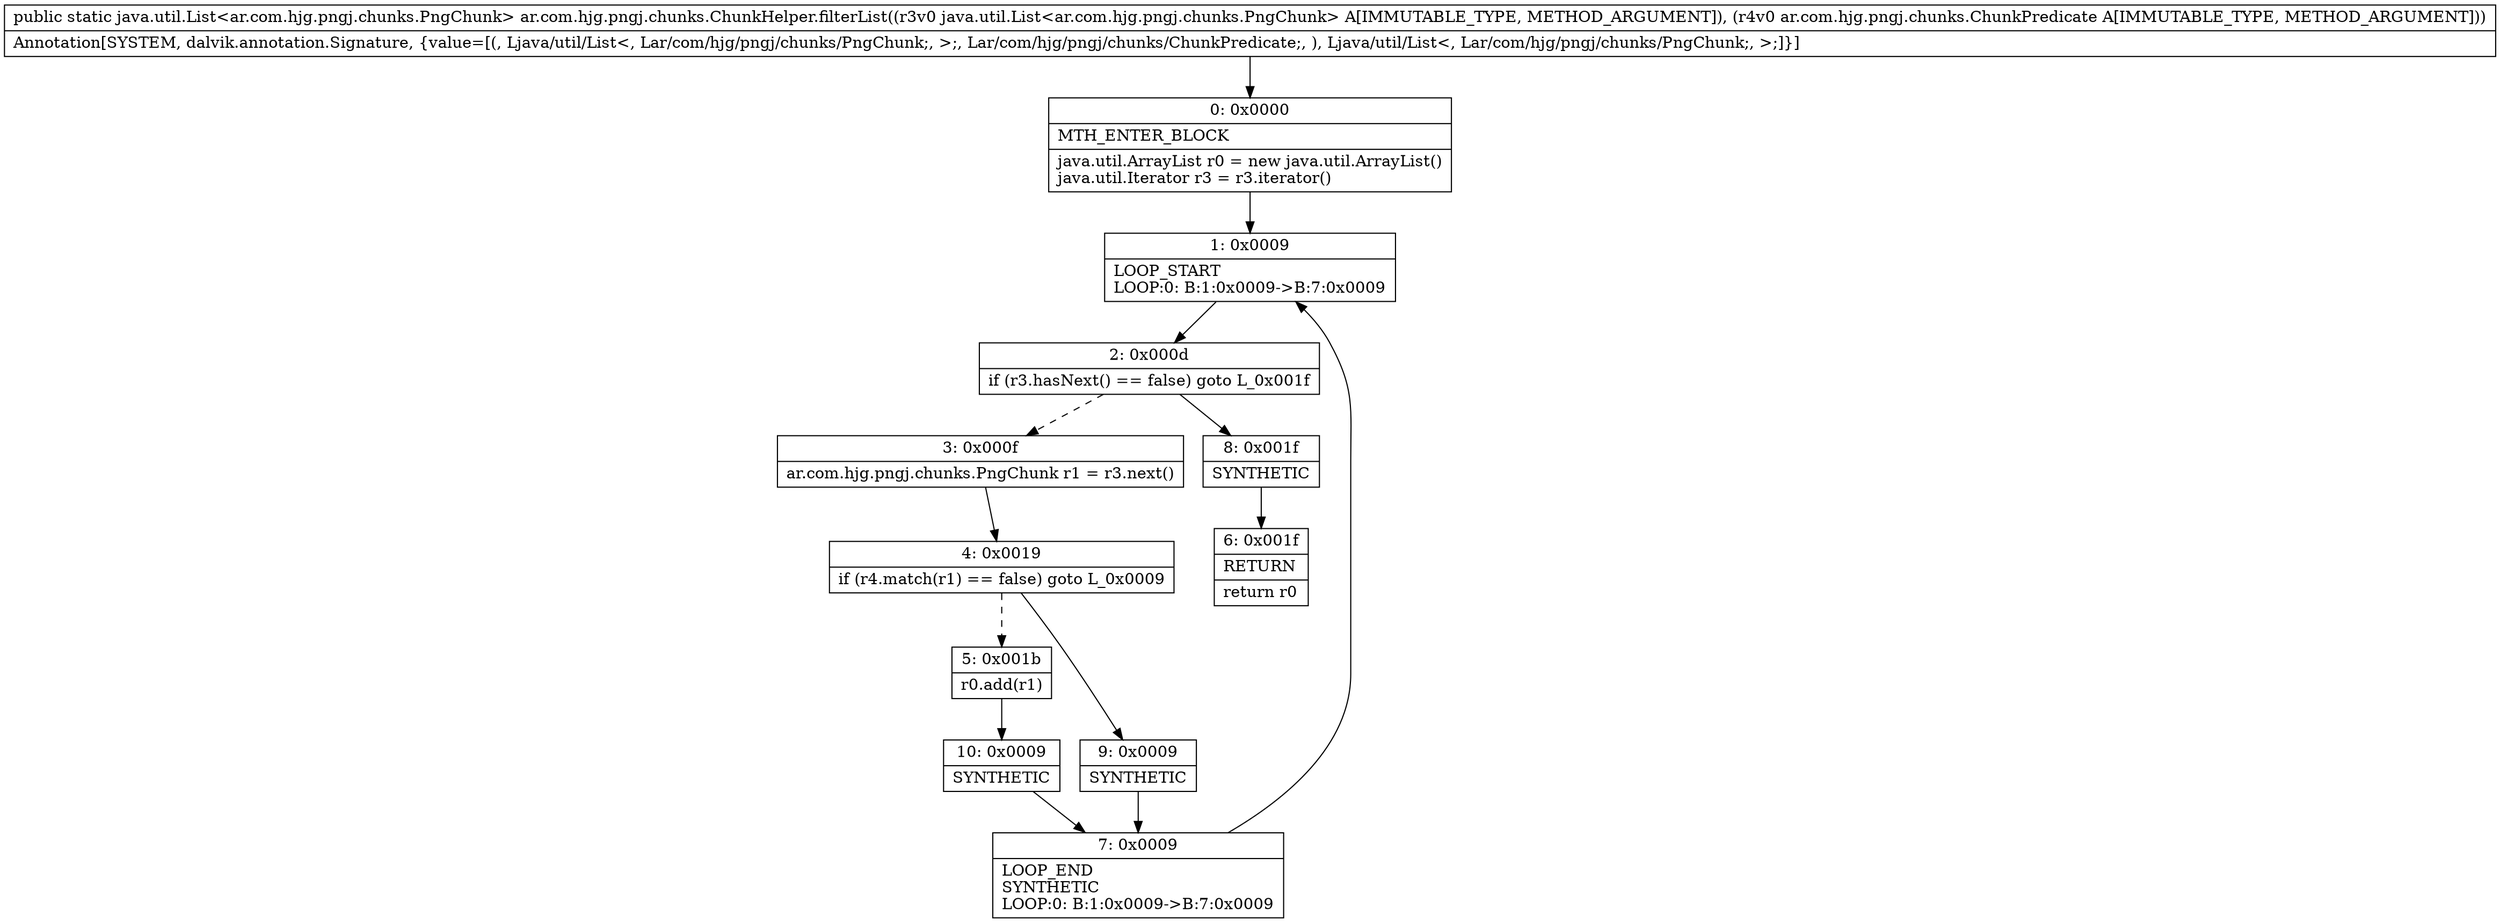 digraph "CFG forar.com.hjg.pngj.chunks.ChunkHelper.filterList(Ljava\/util\/List;Lar\/com\/hjg\/pngj\/chunks\/ChunkPredicate;)Ljava\/util\/List;" {
Node_0 [shape=record,label="{0\:\ 0x0000|MTH_ENTER_BLOCK\l|java.util.ArrayList r0 = new java.util.ArrayList()\ljava.util.Iterator r3 = r3.iterator()\l}"];
Node_1 [shape=record,label="{1\:\ 0x0009|LOOP_START\lLOOP:0: B:1:0x0009\-\>B:7:0x0009\l}"];
Node_2 [shape=record,label="{2\:\ 0x000d|if (r3.hasNext() == false) goto L_0x001f\l}"];
Node_3 [shape=record,label="{3\:\ 0x000f|ar.com.hjg.pngj.chunks.PngChunk r1 = r3.next()\l}"];
Node_4 [shape=record,label="{4\:\ 0x0019|if (r4.match(r1) == false) goto L_0x0009\l}"];
Node_5 [shape=record,label="{5\:\ 0x001b|r0.add(r1)\l}"];
Node_6 [shape=record,label="{6\:\ 0x001f|RETURN\l|return r0\l}"];
Node_7 [shape=record,label="{7\:\ 0x0009|LOOP_END\lSYNTHETIC\lLOOP:0: B:1:0x0009\-\>B:7:0x0009\l}"];
Node_8 [shape=record,label="{8\:\ 0x001f|SYNTHETIC\l}"];
Node_9 [shape=record,label="{9\:\ 0x0009|SYNTHETIC\l}"];
Node_10 [shape=record,label="{10\:\ 0x0009|SYNTHETIC\l}"];
MethodNode[shape=record,label="{public static java.util.List\<ar.com.hjg.pngj.chunks.PngChunk\> ar.com.hjg.pngj.chunks.ChunkHelper.filterList((r3v0 java.util.List\<ar.com.hjg.pngj.chunks.PngChunk\> A[IMMUTABLE_TYPE, METHOD_ARGUMENT]), (r4v0 ar.com.hjg.pngj.chunks.ChunkPredicate A[IMMUTABLE_TYPE, METHOD_ARGUMENT]))  | Annotation[SYSTEM, dalvik.annotation.Signature, \{value=[(, Ljava\/util\/List\<, Lar\/com\/hjg\/pngj\/chunks\/PngChunk;, \>;, Lar\/com\/hjg\/pngj\/chunks\/ChunkPredicate;, ), Ljava\/util\/List\<, Lar\/com\/hjg\/pngj\/chunks\/PngChunk;, \>;]\}]\l}"];
MethodNode -> Node_0;
Node_0 -> Node_1;
Node_1 -> Node_2;
Node_2 -> Node_3[style=dashed];
Node_2 -> Node_8;
Node_3 -> Node_4;
Node_4 -> Node_5[style=dashed];
Node_4 -> Node_9;
Node_5 -> Node_10;
Node_7 -> Node_1;
Node_8 -> Node_6;
Node_9 -> Node_7;
Node_10 -> Node_7;
}

